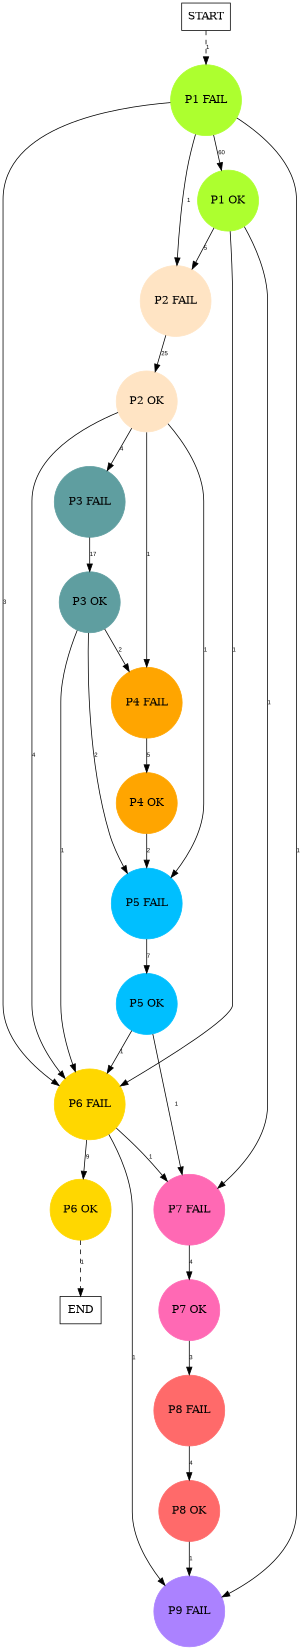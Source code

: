 digraph graphname {
	dpi = 150
	size="16,11!";
	margin = 0;
"P1 FAIL" [shape=circle, color=greenyellow, style=filled]"P1 OK" [shape=circle, color=greenyellow, style=filled]"P2 FAIL" [shape=circle, color=bisque, style=filled]"P2 OK" [shape=circle, color=bisque, style=filled]"P3 FAIL" [shape=circle, color=cadetblue, style=filled]"P3 OK" [shape=circle, color=cadetblue, style=filled]"P4 FAIL" [shape=circle, color=orange, style=filled]"P4 OK" [shape=circle, color=orange, style=filled]"P5 FAIL" [shape=circle, color=deepskyblue, style=filled]"P5 OK" [shape=circle, color=deepskyblue, style=filled]"P6 FAIL" [shape=circle, color=gold, style=filled]"P7 FAIL" [shape=circle, color=hotpink, style=filled]"P7 OK" [shape=circle, color=hotpink, style=filled]"P8 FAIL" [shape=circle, color=indianred1, style=filled]"P8 OK" [shape=circle, color=indianred1, style=filled]"P6 OK" [shape=circle, color=gold, style=filled]"P9 FAIL" [shape=circle, color=mediumpurple1, style=filled]"START" [shape=box, fillcolor=white, style=filled, color=black]"END" [shape=box, fillcolor=white, style=filled, color=black]"P1 FAIL" -> "P1 OK" [ label ="60" labelfloat=false fontname="Arial" fontsize=8]
"P1 FAIL" -> "P2 FAIL" [ label ="1" labelfloat=false fontname="Arial" fontsize=8]
"P1 FAIL" -> "P6 FAIL" [ label ="3" labelfloat=false fontname="Arial" fontsize=8]
"P1 FAIL" -> "P9 FAIL" [ label ="1" labelfloat=false fontname="Arial" fontsize=8]
"P1 OK" -> "P2 FAIL" [ label ="5" labelfloat=false fontname="Arial" fontsize=8]
"P1 OK" -> "P6 FAIL" [ label ="1" labelfloat=false fontname="Arial" fontsize=8]
"P1 OK" -> "P7 FAIL" [ label ="1" labelfloat=false fontname="Arial" fontsize=8]
"P2 FAIL" -> "P2 OK" [ label ="25" labelfloat=false fontname="Arial" fontsize=8]
"P2 OK" -> "P3 FAIL" [ label ="4" labelfloat=false fontname="Arial" fontsize=8]
"P2 OK" -> "P4 FAIL" [ label ="1" labelfloat=false fontname="Arial" fontsize=8]
"P2 OK" -> "P5 FAIL" [ label ="1" labelfloat=false fontname="Arial" fontsize=8]
"P2 OK" -> "P6 FAIL" [ label ="4" labelfloat=false fontname="Arial" fontsize=8]
"P3 FAIL" -> "P3 OK" [ label ="17" labelfloat=false fontname="Arial" fontsize=8]
"P3 OK" -> "P4 FAIL" [ label ="2" labelfloat=false fontname="Arial" fontsize=8]
"P3 OK" -> "P5 FAIL" [ label ="2" labelfloat=false fontname="Arial" fontsize=8]
"P3 OK" -> "P6 FAIL" [ label ="1" labelfloat=false fontname="Arial" fontsize=8]
"P4 FAIL" -> "P4 OK" [ label ="5" labelfloat=false fontname="Arial" fontsize=8]
"P4 OK" -> "P5 FAIL" [ label ="2" labelfloat=false fontname="Arial" fontsize=8]
"P5 FAIL" -> "P5 OK" [ label ="7" labelfloat=false fontname="Arial" fontsize=8]
"P5 OK" -> "P6 FAIL" [ label ="1" labelfloat=false fontname="Arial" fontsize=8]
"P5 OK" -> "P7 FAIL" [ label ="1" labelfloat=false fontname="Arial" fontsize=8]
"P6 FAIL" -> "P7 FAIL" [ label ="1" labelfloat=false fontname="Arial" fontsize=8]
"P6 FAIL" -> "P6 OK" [ label ="9" labelfloat=false fontname="Arial" fontsize=8]
"P6 FAIL" -> "P9 FAIL" [ label ="1" labelfloat=false fontname="Arial" fontsize=8]
"P7 FAIL" -> "P7 OK" [ label ="4" labelfloat=false fontname="Arial" fontsize=8]
"P7 OK" -> "P8 FAIL" [ label ="3" labelfloat=false fontname="Arial" fontsize=8]
"P8 FAIL" -> "P8 OK" [ label ="4" labelfloat=false fontname="Arial" fontsize=8]
"P8 OK" -> "P9 FAIL" [ label ="1" labelfloat=false fontname="Arial" fontsize=8]
"P6 OK" -> "END" [ style = dashed label ="1" labelfloat=false fontname="Arial" fontsize=8]
"START" -> "P1 FAIL" [ style = dashed label ="1" labelfloat=false fontname="Arial" fontsize=8]
}